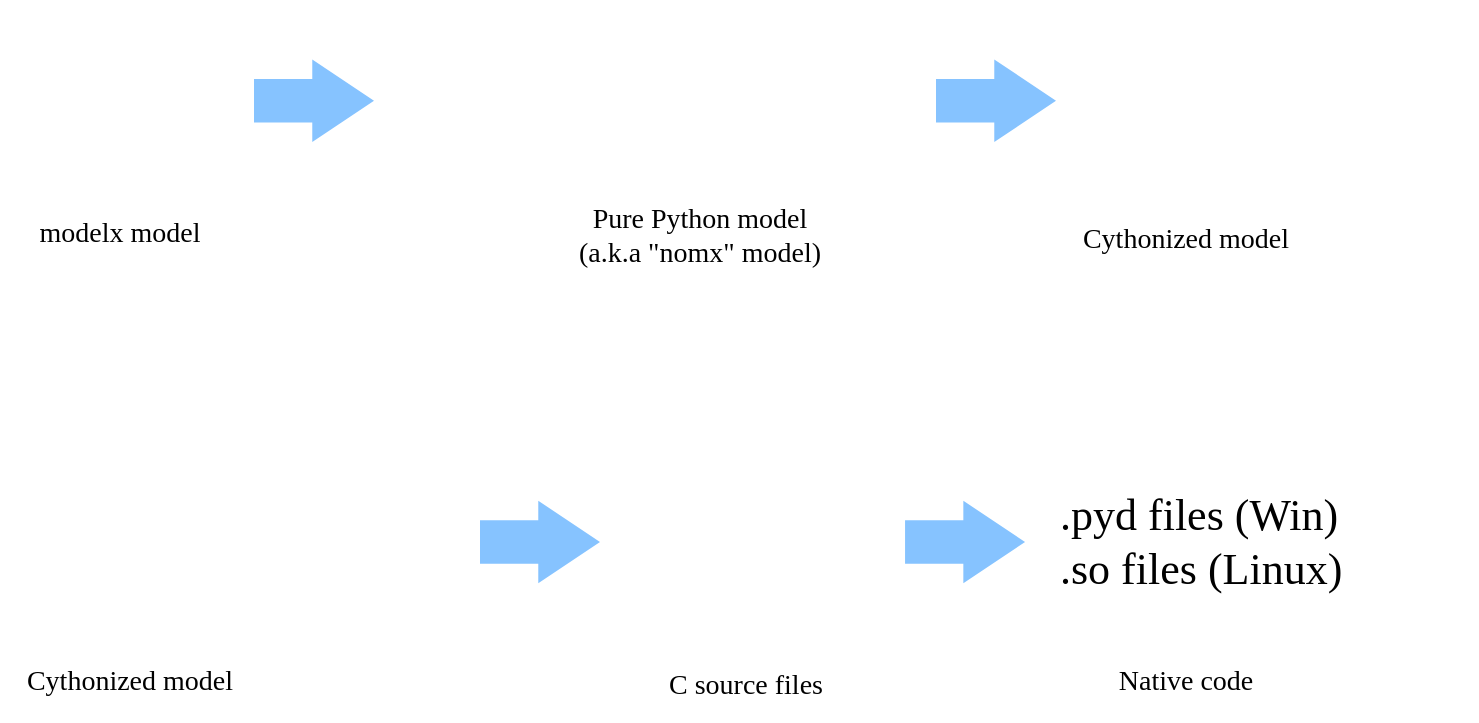 <mxfile version="22.0.4" type="device">
  <diagram name="Page-1" id="8SZw9943Z8kGgJyX-uaQ">
    <mxGraphModel dx="1086" dy="821" grid="1" gridSize="10" guides="1" tooltips="1" connect="1" arrows="1" fold="1" page="1" pageScale="1" pageWidth="850" pageHeight="1100" math="0" shadow="0">
      <root>
        <mxCell id="0" />
        <mxCell id="1" parent="0" />
        <mxCell id="tfwosDNgEvmWjt3PSptM-2" value="" style="shape=image;verticalLabelPosition=bottom;labelBackgroundColor=default;verticalAlign=top;aspect=fixed;imageAspect=0;image=https://modelx.io/img/logonav.png;" vertex="1" parent="1">
          <mxGeometry x="70" y="234.38" width="100" height="100" as="geometry" />
        </mxCell>
        <mxCell id="tfwosDNgEvmWjt3PSptM-12" value="" style="shape=image;verticalLabelPosition=bottom;labelBackgroundColor=default;verticalAlign=top;aspect=fixed;imageAspect=0;image=https://upload.wikimedia.org/wikipedia/commons/thumb/5/58/Cython_logo.svg/880px-Cython_logo.svg.png;" vertex="1" parent="1">
          <mxGeometry x="596" y="239.38" width="202.04" height="90" as="geometry" />
        </mxCell>
        <mxCell id="tfwosDNgEvmWjt3PSptM-16" value="" style="shape=image;verticalLabelPosition=bottom;labelBackgroundColor=default;verticalAlign=top;aspect=fixed;imageAspect=0;image=https://upload.wikimedia.org/wikipedia/commons/thumb/f/f8/Python_logo_and_wordmark.svg/2880px-Python_logo_and_wordmark.svg.png;" vertex="1" parent="1">
          <mxGeometry x="259" y="246.88" width="253.53" height="75" as="geometry" />
        </mxCell>
        <mxCell id="tfwosDNgEvmWjt3PSptM-17" value="" style="html=1;shadow=0;dashed=0;align=center;verticalAlign=middle;shape=mxgraph.arrows2.arrow;dy=0.47;dx=30.86;notch=0;fillColor=#86c3ff;strokeColor=none;" vertex="1" parent="1">
          <mxGeometry x="187" y="263.76" width="60" height="41.24" as="geometry" />
        </mxCell>
        <mxCell id="tfwosDNgEvmWjt3PSptM-18" value="" style="html=1;shadow=0;dashed=0;align=center;verticalAlign=middle;shape=mxgraph.arrows2.arrow;dy=0.47;dx=30.86;notch=0;fillColor=#86c3ff;strokeColor=none;" vertex="1" parent="1">
          <mxGeometry x="528" y="263.76" width="60" height="41.24" as="geometry" />
        </mxCell>
        <mxCell id="tfwosDNgEvmWjt3PSptM-19" value="Pure Python model&lt;br&gt;(a.k.a &quot;nomx&quot; model)" style="text;html=1;strokeColor=none;fillColor=none;align=center;verticalAlign=middle;whiteSpace=wrap;rounded=0;fontSize=14;fontFamily=Verdana;" vertex="1" parent="1">
          <mxGeometry x="330" y="321.88" width="160" height="60.62" as="geometry" />
        </mxCell>
        <mxCell id="tfwosDNgEvmWjt3PSptM-20" value="modelx model" style="text;html=1;strokeColor=none;fillColor=none;align=center;verticalAlign=middle;whiteSpace=wrap;rounded=0;fontSize=14;fontFamily=Verdana;" vertex="1" parent="1">
          <mxGeometry x="60" y="336.38" width="120" height="30" as="geometry" />
        </mxCell>
        <mxCell id="tfwosDNgEvmWjt3PSptM-22" value="Cythonized model" style="text;html=1;strokeColor=none;fillColor=none;align=center;verticalAlign=middle;whiteSpace=wrap;rounded=0;fontSize=14;fontFamily=Verdana;" vertex="1" parent="1">
          <mxGeometry x="588" y="336.38" width="130" height="35.62" as="geometry" />
        </mxCell>
        <mxCell id="tfwosDNgEvmWjt3PSptM-23" value="" style="shape=image;verticalLabelPosition=bottom;labelBackgroundColor=default;verticalAlign=top;aspect=fixed;imageAspect=0;image=https://upload.wikimedia.org/wikipedia/commons/thumb/5/58/Cython_logo.svg/880px-Cython_logo.svg.png;" vertex="1" parent="1">
          <mxGeometry x="68" y="460" width="202.04" height="90" as="geometry" />
        </mxCell>
        <mxCell id="tfwosDNgEvmWjt3PSptM-24" value="Cythonized model" style="text;html=1;strokeColor=none;fillColor=none;align=center;verticalAlign=middle;whiteSpace=wrap;rounded=0;fontSize=14;fontFamily=Verdana;" vertex="1" parent="1">
          <mxGeometry x="60" y="557" width="130" height="35.62" as="geometry" />
        </mxCell>
        <mxCell id="tfwosDNgEvmWjt3PSptM-25" value="" style="shape=image;verticalLabelPosition=bottom;labelBackgroundColor=default;verticalAlign=top;aspect=fixed;imageAspect=0;image=https://upload.wikimedia.org/wikipedia/commons/thumb/3/35/The_C_Programming_Language_logo.svg/1920px-The_C_Programming_Language_logo.svg.png;" vertex="1" parent="1">
          <mxGeometry x="378" y="460" width="94.5" height="98.7" as="geometry" />
        </mxCell>
        <mxCell id="tfwosDNgEvmWjt3PSptM-26" value="" style="html=1;shadow=0;dashed=0;align=center;verticalAlign=middle;shape=mxgraph.arrows2.arrow;dy=0.47;dx=30.86;notch=0;fillColor=#86c3ff;strokeColor=none;" vertex="1" parent="1">
          <mxGeometry x="300" y="484.38" width="60" height="41.24" as="geometry" />
        </mxCell>
        <mxCell id="tfwosDNgEvmWjt3PSptM-27" value="" style="html=1;shadow=0;dashed=0;align=center;verticalAlign=middle;shape=mxgraph.arrows2.arrow;dy=0.47;dx=30.86;notch=0;fillColor=#86c3ff;strokeColor=none;" vertex="1" parent="1">
          <mxGeometry x="512.53" y="484.38" width="60" height="41.24" as="geometry" />
        </mxCell>
        <mxCell id="tfwosDNgEvmWjt3PSptM-28" value=".pyd files (Win)&lt;br style=&quot;font-size: 22px;&quot;&gt;.so files (Linux)" style="text;html=1;strokeColor=none;fillColor=none;align=left;verticalAlign=middle;whiteSpace=wrap;rounded=0;fontSize=22;fontFamily=Verdana;" vertex="1" parent="1">
          <mxGeometry x="588" y="466.93" width="182" height="76.15" as="geometry" />
        </mxCell>
        <mxCell id="tfwosDNgEvmWjt3PSptM-29" value="C source files" style="text;html=1;strokeColor=none;fillColor=none;align=center;verticalAlign=middle;whiteSpace=wrap;rounded=0;fontSize=14;fontFamily=Verdana;" vertex="1" parent="1">
          <mxGeometry x="378" y="558.7" width="110" height="35.62" as="geometry" />
        </mxCell>
        <mxCell id="tfwosDNgEvmWjt3PSptM-30" value="Native code" style="text;html=1;strokeColor=none;fillColor=none;align=center;verticalAlign=middle;whiteSpace=wrap;rounded=0;fontSize=14;fontFamily=Verdana;" vertex="1" parent="1">
          <mxGeometry x="598" y="557" width="110" height="35.62" as="geometry" />
        </mxCell>
      </root>
    </mxGraphModel>
  </diagram>
</mxfile>
